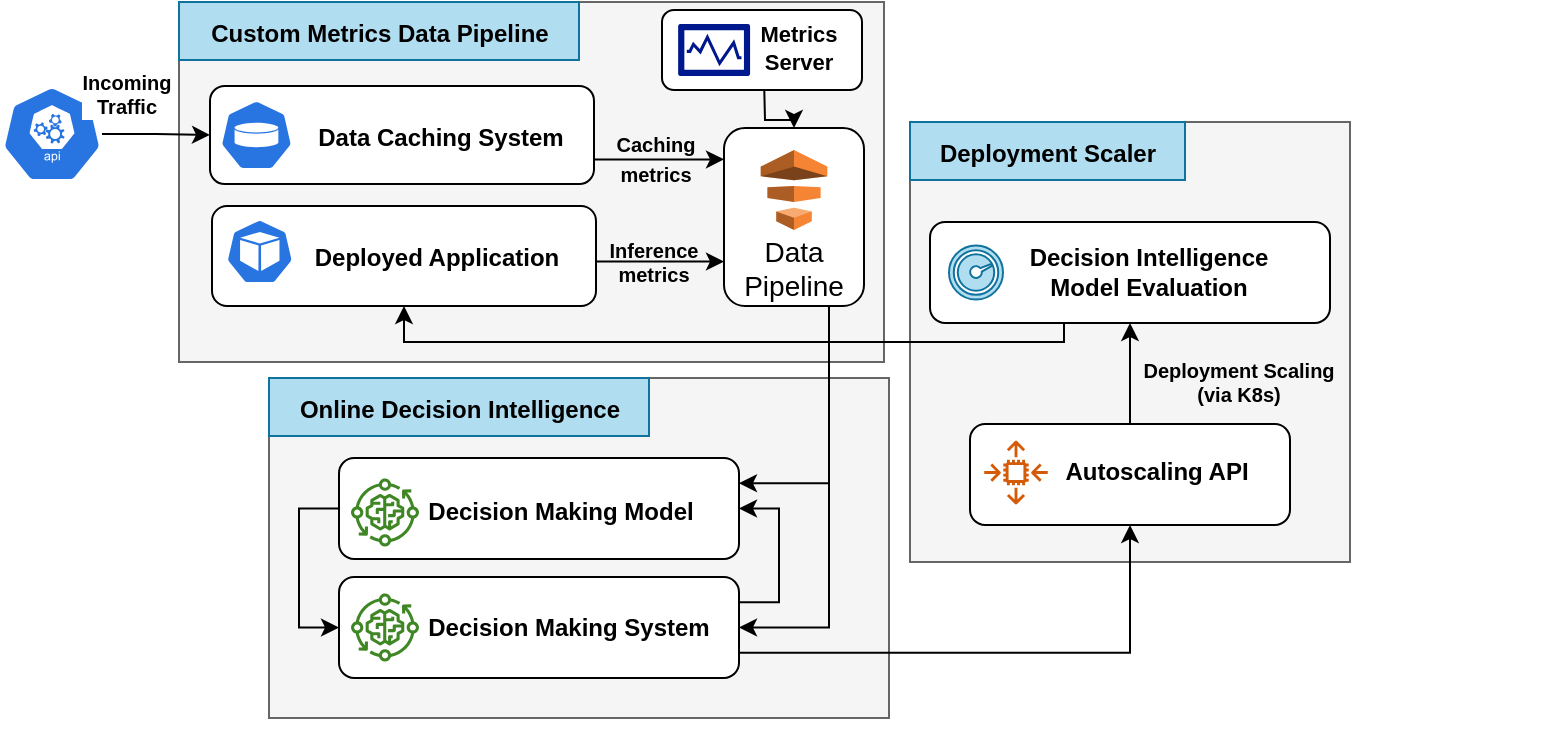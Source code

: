<mxfile version="20.5.3" type="github">
  <diagram id="uUyRc9J5s0WFum2CouGp" name="Page-1">
    <mxGraphModel dx="983" dy="2203" grid="1" gridSize="10" guides="1" tooltips="1" connect="1" arrows="1" fold="1" page="1" pageScale="1" pageWidth="1100" pageHeight="850" math="0" shadow="0">
      <root>
        <mxCell id="0" />
        <mxCell id="1" parent="0" />
        <mxCell id="NzN_gofcV3ADPaDnJ4kV-88" value="" style="group" vertex="1" connectable="0" parent="1">
          <mxGeometry x="167.5" y="-1610" width="352.5" height="190" as="geometry" />
        </mxCell>
        <mxCell id="NzN_gofcV3ADPaDnJ4kV-41" value="" style="rounded=0;whiteSpace=wrap;html=1;fillColor=#f5f5f5;strokeColor=#666666;fontColor=#333333;" vertex="1" parent="NzN_gofcV3ADPaDnJ4kV-88">
          <mxGeometry width="352.5" height="180" as="geometry" />
        </mxCell>
        <mxCell id="NzN_gofcV3ADPaDnJ4kV-43" value="&lt;font style=&quot;font-size: 12px;&quot;&gt;&lt;b style=&quot;&quot;&gt;Custom Metrics Data Pipeline&lt;/b&gt;&lt;/font&gt;" style="rounded=0;whiteSpace=wrap;html=1;fillColor=#b1ddf0;strokeColor=#10739e;fontSize=14;" vertex="1" parent="NzN_gofcV3ADPaDnJ4kV-88">
          <mxGeometry width="200" height="29" as="geometry" />
        </mxCell>
        <mxCell id="NzN_gofcV3ADPaDnJ4kV-78" value="" style="group" vertex="1" connectable="0" parent="NzN_gofcV3ADPaDnJ4kV-88">
          <mxGeometry x="15.5" y="42" width="192" height="49" as="geometry" />
        </mxCell>
        <mxCell id="NzN_gofcV3ADPaDnJ4kV-51" value="" style="rounded=1;whiteSpace=wrap;html=1;fontSize=14;" vertex="1" parent="NzN_gofcV3ADPaDnJ4kV-78">
          <mxGeometry width="192" height="49" as="geometry" />
        </mxCell>
        <mxCell id="NzN_gofcV3ADPaDnJ4kV-49" value="" style="sketch=0;html=1;dashed=0;whitespace=wrap;fillColor=#2875E2;strokeColor=#ffffff;points=[[0.005,0.63,0],[0.1,0.2,0],[0.9,0.2,0],[0.5,0,0],[0.995,0.63,0],[0.72,0.99,0],[0.5,1,0],[0.28,0.99,0]];verticalLabelPosition=bottom;align=center;verticalAlign=top;shape=mxgraph.kubernetes.icon;prIcon=vol;fontSize=14;" vertex="1" parent="NzN_gofcV3ADPaDnJ4kV-78">
          <mxGeometry x="5" y="7" width="36.46" height="35" as="geometry" />
        </mxCell>
        <mxCell id="NzN_gofcV3ADPaDnJ4kV-50" value="&lt;font style=&quot;font-size: 12px;&quot;&gt;&lt;b&gt;Data Caching System&lt;/b&gt;&lt;/font&gt;" style="text;html=1;align=center;verticalAlign=middle;resizable=0;points=[];autosize=1;strokeColor=none;fillColor=none;fontSize=14;" vertex="1" parent="NzN_gofcV3ADPaDnJ4kV-78">
          <mxGeometry x="40.46" y="9.5" width="150" height="30" as="geometry" />
        </mxCell>
        <mxCell id="NzN_gofcV3ADPaDnJ4kV-79" value="" style="group" vertex="1" connectable="0" parent="NzN_gofcV3ADPaDnJ4kV-88">
          <mxGeometry x="16.5" y="102" width="192" height="55.5" as="geometry" />
        </mxCell>
        <mxCell id="NzN_gofcV3ADPaDnJ4kV-57" value="" style="rounded=1;whiteSpace=wrap;html=1;fontSize=14;" vertex="1" parent="NzN_gofcV3ADPaDnJ4kV-79">
          <mxGeometry width="192" height="50" as="geometry" />
        </mxCell>
        <mxCell id="NzN_gofcV3ADPaDnJ4kV-59" value="&lt;font style=&quot;font-size: 12px;&quot;&gt;&lt;b&gt;Deployed Application&lt;/b&gt;&lt;/font&gt;" style="text;html=1;align=center;verticalAlign=middle;resizable=0;points=[];autosize=1;strokeColor=none;fillColor=none;fontSize=14;" vertex="1" parent="NzN_gofcV3ADPaDnJ4kV-79">
          <mxGeometry x="37" y="10" width="150" height="30" as="geometry" />
        </mxCell>
        <mxCell id="NzN_gofcV3ADPaDnJ4kV-142" value="" style="sketch=0;html=1;dashed=0;whitespace=wrap;fillColor=#2875E2;strokeColor=#ffffff;points=[[0.005,0.63,0],[0.1,0.2,0],[0.9,0.2,0],[0.5,0,0],[0.995,0.63,0],[0.72,0.99,0],[0.5,1,0],[0.28,0.99,0]];verticalLabelPosition=bottom;align=center;verticalAlign=top;shape=mxgraph.kubernetes.icon;prIcon=pod;fontSize=10;" vertex="1" parent="NzN_gofcV3ADPaDnJ4kV-79">
          <mxGeometry x="4" y="6.5" width="39.77" height="32.5" as="geometry" />
        </mxCell>
        <mxCell id="NzN_gofcV3ADPaDnJ4kV-87" style="edgeStyle=orthogonalEdgeStyle;rounded=0;orthogonalLoop=1;jettySize=auto;html=1;fontSize=12;" edge="1" parent="NzN_gofcV3ADPaDnJ4kV-88" target="NzN_gofcV3ADPaDnJ4kV-63">
          <mxGeometry relative="1" as="geometry">
            <mxPoint x="292.5" y="38" as="sourcePoint" />
          </mxGeometry>
        </mxCell>
        <mxCell id="NzN_gofcV3ADPaDnJ4kV-83" value="" style="group" vertex="1" connectable="0" parent="NzN_gofcV3ADPaDnJ4kV-88">
          <mxGeometry x="241.5" y="4" width="100" height="40" as="geometry" />
        </mxCell>
        <mxCell id="NzN_gofcV3ADPaDnJ4kV-76" value="" style="rounded=1;whiteSpace=wrap;html=1;fontSize=14;" vertex="1" parent="NzN_gofcV3ADPaDnJ4kV-83">
          <mxGeometry width="100" height="40" as="geometry" />
        </mxCell>
        <mxCell id="NzN_gofcV3ADPaDnJ4kV-75" value="" style="sketch=0;aspect=fixed;pointerEvents=1;shadow=0;dashed=0;html=1;strokeColor=none;labelPosition=center;verticalLabelPosition=bottom;verticalAlign=top;align=center;fillColor=#00188D;shape=mxgraph.mscae.enterprise.performance_monitor;fontSize=14;" vertex="1" parent="NzN_gofcV3ADPaDnJ4kV-83">
          <mxGeometry x="8" y="7" width="36.11" height="26" as="geometry" />
        </mxCell>
        <mxCell id="NzN_gofcV3ADPaDnJ4kV-80" value="&lt;div style=&quot;font-size: 11px;&quot;&gt;&lt;font style=&quot;font-size: 11px;&quot;&gt;&lt;b&gt;Metrics&lt;/b&gt;&lt;/font&gt;&lt;/div&gt;&lt;div style=&quot;font-size: 11px;&quot;&gt;&lt;font style=&quot;font-size: 11px;&quot;&gt;&lt;b&gt;Server&lt;br&gt;&lt;/b&gt;&lt;/font&gt;&lt;/div&gt;" style="text;html=1;align=center;verticalAlign=middle;resizable=0;points=[];autosize=1;strokeColor=none;fillColor=none;fontSize=12;" vertex="1" parent="NzN_gofcV3ADPaDnJ4kV-83">
          <mxGeometry x="38" y="-1" width="60" height="40" as="geometry" />
        </mxCell>
        <mxCell id="NzN_gofcV3ADPaDnJ4kV-110" value="" style="group" vertex="1" connectable="0" parent="NzN_gofcV3ADPaDnJ4kV-88">
          <mxGeometry x="272.5" y="63" width="70" height="89" as="geometry" />
        </mxCell>
        <mxCell id="NzN_gofcV3ADPaDnJ4kV-63" value="&lt;div&gt;&lt;br&gt;&lt;/div&gt;&lt;div&gt;&lt;br&gt;&lt;/div&gt;&lt;div&gt;&lt;br&gt;&lt;/div&gt;&lt;div&gt;Data&lt;/div&gt;&lt;div&gt;Pipeline&lt;br&gt;&lt;/div&gt;" style="rounded=1;whiteSpace=wrap;html=1;fontSize=14;" vertex="1" parent="NzN_gofcV3ADPaDnJ4kV-110">
          <mxGeometry width="70" height="89" as="geometry" />
        </mxCell>
        <mxCell id="NzN_gofcV3ADPaDnJ4kV-62" value="" style="outlineConnect=0;dashed=0;verticalLabelPosition=bottom;verticalAlign=top;align=center;html=1;shape=mxgraph.aws3.data_pipeline;fillColor=#F58534;gradientColor=none;fontSize=14;" vertex="1" parent="NzN_gofcV3ADPaDnJ4kV-110">
          <mxGeometry x="18.34" y="11" width="33.33" height="40" as="geometry" />
        </mxCell>
        <mxCell id="NzN_gofcV3ADPaDnJ4kV-112" style="edgeStyle=orthogonalEdgeStyle;rounded=0;orthogonalLoop=1;jettySize=auto;html=1;exitX=1;exitY=0.75;exitDx=0;exitDy=0;entryX=0;entryY=0.176;entryDx=0;entryDy=0;entryPerimeter=0;fontSize=12;" edge="1" parent="NzN_gofcV3ADPaDnJ4kV-88" source="NzN_gofcV3ADPaDnJ4kV-51" target="NzN_gofcV3ADPaDnJ4kV-63">
          <mxGeometry relative="1" as="geometry" />
        </mxCell>
        <mxCell id="NzN_gofcV3ADPaDnJ4kV-118" style="edgeStyle=orthogonalEdgeStyle;rounded=0;orthogonalLoop=1;jettySize=auto;html=1;exitX=1;exitY=0.5;exitDx=0;exitDy=0;entryX=0;entryY=0.75;entryDx=0;entryDy=0;fontSize=10;" edge="1" parent="NzN_gofcV3ADPaDnJ4kV-88" source="NzN_gofcV3ADPaDnJ4kV-57" target="NzN_gofcV3ADPaDnJ4kV-63">
          <mxGeometry relative="1" as="geometry">
            <Array as="points">
              <mxPoint x="209" y="130" />
            </Array>
          </mxGeometry>
        </mxCell>
        <mxCell id="NzN_gofcV3ADPaDnJ4kV-9" value="&lt;font style=&quot;font-size: 10px;&quot;&gt;Caching metrics&lt;/font&gt;" style="text;html=1;strokeColor=none;fillColor=none;align=center;verticalAlign=middle;whiteSpace=wrap;rounded=0;fontStyle=1" vertex="1" parent="NzN_gofcV3ADPaDnJ4kV-88">
          <mxGeometry x="208.5" y="63" width="60" height="30" as="geometry" />
        </mxCell>
        <mxCell id="NzN_gofcV3ADPaDnJ4kV-8" value="&lt;div style=&quot;font-size: 10px;&quot;&gt;&lt;font style=&quot;font-size: 10px;&quot;&gt;Inference &lt;br&gt;&lt;/font&gt;&lt;/div&gt;&lt;div style=&quot;font-size: 10px;&quot;&gt;&lt;font style=&quot;font-size: 10px;&quot;&gt;metrics&lt;/font&gt;&lt;/div&gt;" style="text;html=1;strokeColor=none;fillColor=none;align=center;verticalAlign=middle;whiteSpace=wrap;rounded=0;fontStyle=1" vertex="1" parent="NzN_gofcV3ADPaDnJ4kV-88">
          <mxGeometry x="192.5" y="120" width="90" height="20" as="geometry" />
        </mxCell>
        <mxCell id="NzN_gofcV3ADPaDnJ4kV-89" value="" style="group" vertex="1" connectable="0" parent="1">
          <mxGeometry x="170" y="-1430" width="352.5" height="190" as="geometry" />
        </mxCell>
        <mxCell id="NzN_gofcV3ADPaDnJ4kV-146" value="" style="group" vertex="1" connectable="0" parent="NzN_gofcV3ADPaDnJ4kV-89">
          <mxGeometry x="42.5" y="8" width="310" height="170" as="geometry" />
        </mxCell>
        <mxCell id="NzN_gofcV3ADPaDnJ4kV-90" value="" style="rounded=0;whiteSpace=wrap;html=1;fillColor=#f5f5f5;strokeColor=#666666;fontColor=#333333;" vertex="1" parent="NzN_gofcV3ADPaDnJ4kV-146">
          <mxGeometry width="310" height="170" as="geometry" />
        </mxCell>
        <mxCell id="NzN_gofcV3ADPaDnJ4kV-91" value="&lt;b style=&quot;font-size: 12px;&quot;&gt;&lt;font style=&quot;font-size: 12px;&quot;&gt;Online Decision Intelligence&lt;/font&gt;&lt;br&gt;&lt;/b&gt;" style="rounded=0;whiteSpace=wrap;html=1;fillColor=#b1ddf0;strokeColor=#10739e;fontSize=14;" vertex="1" parent="NzN_gofcV3ADPaDnJ4kV-146">
          <mxGeometry width="190" height="29" as="geometry" />
        </mxCell>
        <mxCell id="NzN_gofcV3ADPaDnJ4kV-101" value="" style="group" vertex="1" connectable="0" parent="NzN_gofcV3ADPaDnJ4kV-146">
          <mxGeometry x="35" y="40" width="200" height="110" as="geometry" />
        </mxCell>
        <mxCell id="NzN_gofcV3ADPaDnJ4kV-104" style="edgeStyle=orthogonalEdgeStyle;rounded=0;orthogonalLoop=1;jettySize=auto;html=1;exitX=1;exitY=0.25;exitDx=0;exitDy=0;entryX=1;entryY=0.5;entryDx=0;entryDy=0;fontSize=12;" edge="1" parent="NzN_gofcV3ADPaDnJ4kV-101" source="NzN_gofcV3ADPaDnJ4kV-94" target="NzN_gofcV3ADPaDnJ4kV-99">
          <mxGeometry relative="1" as="geometry" />
        </mxCell>
        <mxCell id="NzN_gofcV3ADPaDnJ4kV-94" value="" style="rounded=1;whiteSpace=wrap;html=1;fontSize=12;" vertex="1" parent="NzN_gofcV3ADPaDnJ4kV-101">
          <mxGeometry y="59.5" width="200" height="50.5" as="geometry" />
        </mxCell>
        <mxCell id="NzN_gofcV3ADPaDnJ4kV-97" value="&lt;b&gt;Decision Making System&lt;/b&gt;" style="text;html=1;align=center;verticalAlign=middle;resizable=0;points=[];autosize=1;strokeColor=none;fillColor=none;fontSize=12;" vertex="1" parent="NzN_gofcV3ADPaDnJ4kV-101">
          <mxGeometry x="34" y="69.75" width="160" height="30" as="geometry" />
        </mxCell>
        <mxCell id="NzN_gofcV3ADPaDnJ4kV-92" value="" style="sketch=0;outlineConnect=0;fontColor=#232F3E;gradientColor=none;fillColor=#3F8624;strokeColor=none;dashed=0;verticalLabelPosition=bottom;verticalAlign=top;align=center;html=1;fontSize=12;fontStyle=0;aspect=fixed;pointerEvents=1;shape=mxgraph.aws4.iot_greengrass_component_machine_learning;" vertex="1" parent="NzN_gofcV3ADPaDnJ4kV-101">
          <mxGeometry x="6" y="67.75" width="34" height="34" as="geometry" />
        </mxCell>
        <mxCell id="NzN_gofcV3ADPaDnJ4kV-103" style="edgeStyle=orthogonalEdgeStyle;rounded=0;orthogonalLoop=1;jettySize=auto;html=1;exitX=0;exitY=0.5;exitDx=0;exitDy=0;entryX=0;entryY=0.5;entryDx=0;entryDy=0;fontSize=12;" edge="1" parent="NzN_gofcV3ADPaDnJ4kV-101" source="NzN_gofcV3ADPaDnJ4kV-99" target="NzN_gofcV3ADPaDnJ4kV-94">
          <mxGeometry relative="1" as="geometry" />
        </mxCell>
        <mxCell id="NzN_gofcV3ADPaDnJ4kV-99" value="" style="rounded=1;whiteSpace=wrap;html=1;fontSize=12;" vertex="1" parent="NzN_gofcV3ADPaDnJ4kV-101">
          <mxGeometry width="200" height="50.5" as="geometry" />
        </mxCell>
        <mxCell id="NzN_gofcV3ADPaDnJ4kV-98" value="&lt;b&gt;Decision Making Model&lt;br&gt;&lt;/b&gt;" style="text;html=1;align=center;verticalAlign=middle;resizable=0;points=[];autosize=1;strokeColor=none;fillColor=none;fontSize=12;" vertex="1" parent="NzN_gofcV3ADPaDnJ4kV-101">
          <mxGeometry x="30" y="12.25" width="160" height="30" as="geometry" />
        </mxCell>
        <mxCell id="NzN_gofcV3ADPaDnJ4kV-100" value="" style="sketch=0;outlineConnect=0;fontColor=#232F3E;gradientColor=none;fillColor=#3F8624;strokeColor=none;dashed=0;verticalLabelPosition=bottom;verticalAlign=top;align=center;html=1;fontSize=12;fontStyle=0;aspect=fixed;pointerEvents=1;shape=mxgraph.aws4.iot_greengrass_component_machine_learning;" vertex="1" parent="NzN_gofcV3ADPaDnJ4kV-101">
          <mxGeometry x="6" y="10.25" width="34" height="34" as="geometry" />
        </mxCell>
        <mxCell id="NzN_gofcV3ADPaDnJ4kV-107" style="edgeStyle=orthogonalEdgeStyle;rounded=0;orthogonalLoop=1;jettySize=auto;html=1;exitX=0.75;exitY=1;exitDx=0;exitDy=0;fontSize=12;entryX=1;entryY=0.25;entryDx=0;entryDy=0;" edge="1" parent="1" source="NzN_gofcV3ADPaDnJ4kV-63" target="NzN_gofcV3ADPaDnJ4kV-99">
          <mxGeometry relative="1" as="geometry" />
        </mxCell>
        <mxCell id="NzN_gofcV3ADPaDnJ4kV-108" style="edgeStyle=orthogonalEdgeStyle;rounded=0;orthogonalLoop=1;jettySize=auto;html=1;exitX=0.75;exitY=1;exitDx=0;exitDy=0;entryX=1;entryY=0.5;entryDx=0;entryDy=0;fontSize=12;" edge="1" parent="1" source="NzN_gofcV3ADPaDnJ4kV-63" target="NzN_gofcV3ADPaDnJ4kV-94">
          <mxGeometry relative="1" as="geometry" />
        </mxCell>
        <mxCell id="NzN_gofcV3ADPaDnJ4kV-134" value="" style="group" vertex="1" connectable="0" parent="1">
          <mxGeometry x="550" y="-1550" width="310" height="220" as="geometry" />
        </mxCell>
        <mxCell id="NzN_gofcV3ADPaDnJ4kV-148" value="" style="group" vertex="1" connectable="0" parent="NzN_gofcV3ADPaDnJ4kV-134">
          <mxGeometry x="-17" width="224" height="220" as="geometry" />
        </mxCell>
        <mxCell id="NzN_gofcV3ADPaDnJ4kV-121" value="" style="rounded=0;whiteSpace=wrap;html=1;fillColor=#f5f5f5;strokeColor=#666666;fontColor=#333333;" vertex="1" parent="NzN_gofcV3ADPaDnJ4kV-148">
          <mxGeometry width="220" height="220" as="geometry" />
        </mxCell>
        <mxCell id="NzN_gofcV3ADPaDnJ4kV-122" value="&lt;b style=&quot;font-size: 12px;&quot;&gt;&lt;font style=&quot;font-size: 12px;&quot;&gt;Deployment Scaler&lt;/font&gt;&lt;br&gt;&lt;/b&gt;" style="rounded=0;whiteSpace=wrap;html=1;fillColor=#b1ddf0;strokeColor=#10739e;fontSize=14;" vertex="1" parent="NzN_gofcV3ADPaDnJ4kV-148">
          <mxGeometry width="137.5" height="29" as="geometry" />
        </mxCell>
        <mxCell id="NzN_gofcV3ADPaDnJ4kV-137" value="" style="group" vertex="1" connectable="0" parent="NzN_gofcV3ADPaDnJ4kV-148">
          <mxGeometry x="30" y="151" width="160" height="50.5" as="geometry" />
        </mxCell>
        <mxCell id="NzN_gofcV3ADPaDnJ4kV-125" value="" style="rounded=1;whiteSpace=wrap;html=1;fontSize=12;" vertex="1" parent="NzN_gofcV3ADPaDnJ4kV-137">
          <mxGeometry width="160" height="50.5" as="geometry" />
        </mxCell>
        <mxCell id="NzN_gofcV3ADPaDnJ4kV-126" value="&lt;b&gt;Autoscaling API&lt;/b&gt;" style="text;html=1;align=center;verticalAlign=middle;resizable=0;points=[];autosize=1;strokeColor=none;fillColor=none;fontSize=12;" vertex="1" parent="NzN_gofcV3ADPaDnJ4kV-137">
          <mxGeometry x="33" y="9.25" width="120" height="30" as="geometry" />
        </mxCell>
        <mxCell id="NzN_gofcV3ADPaDnJ4kV-133" value="" style="sketch=0;outlineConnect=0;fontColor=#232F3E;gradientColor=none;fillColor=#D45B07;strokeColor=none;dashed=0;verticalLabelPosition=bottom;verticalAlign=top;align=center;html=1;fontSize=12;fontStyle=0;aspect=fixed;pointerEvents=1;shape=mxgraph.aws4.auto_scaling2;" vertex="1" parent="NzN_gofcV3ADPaDnJ4kV-137">
          <mxGeometry x="7" y="8.25" width="32" height="32" as="geometry" />
        </mxCell>
        <mxCell id="NzN_gofcV3ADPaDnJ4kV-141" value="" style="group" vertex="1" connectable="0" parent="NzN_gofcV3ADPaDnJ4kV-148">
          <mxGeometry x="10" y="50" width="200" height="50.5" as="geometry" />
        </mxCell>
        <mxCell id="NzN_gofcV3ADPaDnJ4kV-129" value="" style="rounded=1;whiteSpace=wrap;html=1;fontSize=12;" vertex="1" parent="NzN_gofcV3ADPaDnJ4kV-141">
          <mxGeometry width="200" height="50.5" as="geometry" />
        </mxCell>
        <mxCell id="NzN_gofcV3ADPaDnJ4kV-130" value="&lt;div&gt;&lt;b&gt;Decision Intelligence&lt;/b&gt;&lt;/div&gt;&lt;div&gt;&lt;b&gt;Model Evaluation&lt;/b&gt;&lt;/div&gt;" style="text;html=1;align=center;verticalAlign=middle;resizable=0;points=[];autosize=1;strokeColor=none;fillColor=none;fontSize=12;" vertex="1" parent="NzN_gofcV3ADPaDnJ4kV-141">
          <mxGeometry x="39" y="5.25" width="140" height="40" as="geometry" />
        </mxCell>
        <mxCell id="NzN_gofcV3ADPaDnJ4kV-136" value="" style="sketch=0;aspect=fixed;pointerEvents=1;shadow=0;dashed=0;html=1;strokeColor=#10739e;labelPosition=center;verticalLabelPosition=bottom;verticalAlign=top;align=center;fillColor=#b1ddf0;shape=mxgraph.mscae.enterprise.performance;fontSize=10;" vertex="1" parent="NzN_gofcV3ADPaDnJ4kV-141">
          <mxGeometry x="9.5" y="11.75" width="27" height="27" as="geometry" />
        </mxCell>
        <mxCell id="NzN_gofcV3ADPaDnJ4kV-143" style="edgeStyle=orthogonalEdgeStyle;rounded=0;orthogonalLoop=1;jettySize=auto;html=1;exitX=0.5;exitY=0;exitDx=0;exitDy=0;entryX=0.5;entryY=1;entryDx=0;entryDy=0;fontSize=10;" edge="1" parent="NzN_gofcV3ADPaDnJ4kV-148" source="NzN_gofcV3ADPaDnJ4kV-125" target="NzN_gofcV3ADPaDnJ4kV-129">
          <mxGeometry relative="1" as="geometry" />
        </mxCell>
        <mxCell id="NzN_gofcV3ADPaDnJ4kV-145" value="&lt;div&gt;&lt;b&gt;Deployment Scaling&lt;/b&gt;&lt;/div&gt;&lt;div&gt;&lt;b&gt;(via K8s)&lt;br&gt;&lt;/b&gt;&lt;/div&gt;" style="text;html=1;align=center;verticalAlign=middle;resizable=0;points=[];autosize=1;strokeColor=none;fillColor=none;fontSize=10;" vertex="1" parent="NzN_gofcV3ADPaDnJ4kV-148">
          <mxGeometry x="104" y="110" width="120" height="40" as="geometry" />
        </mxCell>
        <mxCell id="NzN_gofcV3ADPaDnJ4kV-132" style="edgeStyle=orthogonalEdgeStyle;rounded=0;orthogonalLoop=1;jettySize=auto;html=1;exitX=1;exitY=0.75;exitDx=0;exitDy=0;entryX=0.5;entryY=1;entryDx=0;entryDy=0;fontSize=10;" edge="1" parent="1" source="NzN_gofcV3ADPaDnJ4kV-94" target="NzN_gofcV3ADPaDnJ4kV-125">
          <mxGeometry relative="1" as="geometry" />
        </mxCell>
        <mxCell id="NzN_gofcV3ADPaDnJ4kV-147" style="edgeStyle=orthogonalEdgeStyle;rounded=0;orthogonalLoop=1;jettySize=auto;html=1;exitX=0.25;exitY=1;exitDx=0;exitDy=0;entryX=0.5;entryY=1;entryDx=0;entryDy=0;fontSize=10;" edge="1" parent="1" source="NzN_gofcV3ADPaDnJ4kV-129" target="NzN_gofcV3ADPaDnJ4kV-57">
          <mxGeometry relative="1" as="geometry">
            <Array as="points">
              <mxPoint x="610" y="-1440" />
              <mxPoint x="280" y="-1440" />
            </Array>
          </mxGeometry>
        </mxCell>
        <mxCell id="NzN_gofcV3ADPaDnJ4kV-44" value="" style="sketch=0;html=1;dashed=0;whitespace=wrap;fillColor=#2875E2;strokeColor=#ffffff;points=[[0.005,0.63,0],[0.1,0.2,0],[0.9,0.2,0],[0.5,0,0],[0.995,0.63,0],[0.72,0.99,0],[0.5,1,0],[0.28,0.99,0]];verticalLabelPosition=bottom;align=center;verticalAlign=top;shape=mxgraph.kubernetes.icon;prIcon=api;fillOpacity=100;" vertex="1" parent="1">
          <mxGeometry x="79" y="-1568" width="50" height="48" as="geometry" />
        </mxCell>
        <mxCell id="NzN_gofcV3ADPaDnJ4kV-47" style="edgeStyle=orthogonalEdgeStyle;rounded=0;orthogonalLoop=1;jettySize=auto;html=1;entryX=0;entryY=0.5;entryDx=0;entryDy=0;" edge="1" parent="1" source="NzN_gofcV3ADPaDnJ4kV-44" target="NzN_gofcV3ADPaDnJ4kV-51">
          <mxGeometry relative="1" as="geometry">
            <mxPoint x="80" y="-1508" as="targetPoint" />
          </mxGeometry>
        </mxCell>
        <mxCell id="NzN_gofcV3ADPaDnJ4kV-48" value="&lt;div style=&quot;font-size: 10px;&quot;&gt;&lt;b&gt;&lt;font style=&quot;font-size: 10px;&quot;&gt;Incoming&lt;/font&gt;&lt;/b&gt;&lt;/div&gt;&lt;div style=&quot;font-size: 10px;&quot;&gt;&lt;b&gt;&lt;font style=&quot;font-size: 10px;&quot;&gt;Traffic&lt;/font&gt;&lt;/b&gt;&lt;/div&gt;" style="edgeLabel;html=1;align=center;verticalAlign=middle;resizable=0;points=[];" vertex="1" connectable="0" parent="NzN_gofcV3ADPaDnJ4kV-47">
          <mxGeometry relative="1" as="geometry">
            <mxPoint x="-15" y="-21" as="offset" />
          </mxGeometry>
        </mxCell>
      </root>
    </mxGraphModel>
  </diagram>
</mxfile>
